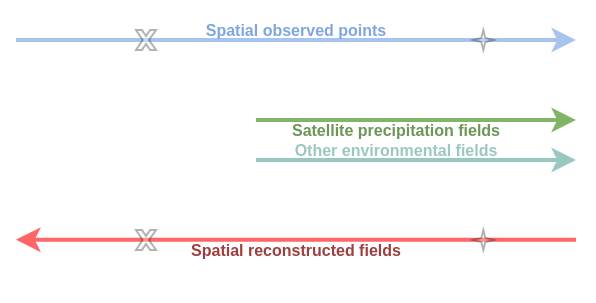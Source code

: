 <mxfile version="24.2.2" type="github">
  <diagram name="Page-1" id="4IdwQHLyeH34mbb2Q6S3">
    <mxGraphModel dx="478" dy="268" grid="1" gridSize="10" guides="1" tooltips="1" connect="1" arrows="1" fold="1" page="1" pageScale="1" pageWidth="850" pageHeight="1100" math="0" shadow="0">
      <root>
        <mxCell id="0" />
        <mxCell id="1" parent="0" />
        <mxCell id="3dpT5LcztG0tZHHumZSf-3" value="" style="endArrow=classic;html=1;rounded=0;strokeWidth=2;strokeColor=#A9C4EB;" edge="1" parent="1">
          <mxGeometry width="50" height="50" relative="1" as="geometry">
            <mxPoint x="240" y="360" as="sourcePoint" />
            <mxPoint x="520" y="360" as="targetPoint" />
          </mxGeometry>
        </mxCell>
        <mxCell id="3dpT5LcztG0tZHHumZSf-13" value="&lt;p style=&quot;line-height: 100%;&quot;&gt;&lt;br&gt;&lt;/p&gt;" style="edgeLabel;html=1;align=center;verticalAlign=middle;resizable=0;points=[];" vertex="1" connectable="0" parent="3dpT5LcztG0tZHHumZSf-3">
          <mxGeometry x="-0.061" y="-1" relative="1" as="geometry">
            <mxPoint x="79" y="-5" as="offset" />
          </mxGeometry>
        </mxCell>
        <mxCell id="3dpT5LcztG0tZHHumZSf-5" value="" style="endArrow=classic;html=1;rounded=0;strokeWidth=2;strokeColor=#82b366;fillColor=#d5e8d4;" edge="1" parent="1">
          <mxGeometry width="50" height="50" relative="1" as="geometry">
            <mxPoint x="360" y="400" as="sourcePoint" />
            <mxPoint x="520" y="400" as="targetPoint" />
          </mxGeometry>
        </mxCell>
        <mxCell id="3dpT5LcztG0tZHHumZSf-16" value="&lt;b style=&quot;forced-color-adjust: none; color: rgb(158, 63, 63); font-family: Helvetica; font-size: 8px; font-style: normal; font-variant-ligatures: normal; font-variant-caps: normal; letter-spacing: normal; orphans: 2; text-indent: 0px; text-transform: none; widows: 2; word-spacing: 0px; -webkit-text-stroke-width: 0px; white-space: nowrap; text-decoration-thickness: initial; text-decoration-style: initial; text-decoration-color: initial;&quot;&gt;Spatial reconstructed fields&lt;/b&gt;" style="text;whiteSpace=wrap;html=1;align=center;" vertex="1" parent="1">
          <mxGeometry x="310" y="450" width="140" height="40" as="geometry" />
        </mxCell>
        <mxCell id="3dpT5LcztG0tZHHumZSf-19" value="&lt;b style=&quot;forced-color-adjust: none; color: rgb(126, 166, 224); font-family: Helvetica; font-style: normal; font-variant-ligatures: normal; font-variant-caps: normal; letter-spacing: normal; orphans: 2; text-indent: 0px; text-transform: none; widows: 2; word-spacing: 0px; -webkit-text-stroke-width: 0px; white-space: nowrap; text-decoration-thickness: initial; text-decoration-style: initial; text-decoration-color: initial; font-size: 8px;&quot;&gt;Spatial observed points&lt;/b&gt;" style="text;whiteSpace=wrap;html=1;align=center;" vertex="1" parent="1">
          <mxGeometry x="320" y="340" width="120" height="40" as="geometry" />
        </mxCell>
        <mxCell id="3dpT5LcztG0tZHHumZSf-22" value="&lt;b style=&quot;forced-color-adjust: none; color: rgb(109, 150, 86); font-family: Helvetica; font-style: normal; font-variant-ligatures: normal; font-variant-caps: normal; letter-spacing: normal; orphans: 2; text-indent: 0px; text-transform: none; widows: 2; word-spacing: 0px; -webkit-text-stroke-width: 0px; white-space: nowrap; text-decoration-thickness: initial; text-decoration-style: initial; text-decoration-color: initial; font-size: 8px;&quot;&gt;Satellite precipitation fields&lt;/b&gt;" style="text;whiteSpace=wrap;html=1;align=center;" vertex="1" parent="1">
          <mxGeometry x="360" y="390" width="140" height="40" as="geometry" />
        </mxCell>
        <mxCell id="3dpT5LcztG0tZHHumZSf-23" value="" style="endArrow=classic;html=1;rounded=0;strokeWidth=2;strokeColor=#9AC7BF;fillColor=#d5e8d4;" edge="1" parent="1">
          <mxGeometry width="50" height="50" relative="1" as="geometry">
            <mxPoint x="360" y="420" as="sourcePoint" />
            <mxPoint x="520" y="420" as="targetPoint" />
          </mxGeometry>
        </mxCell>
        <mxCell id="3dpT5LcztG0tZHHumZSf-24" value="&lt;b style=&quot;forced-color-adjust: none; font-family: Helvetica; font-style: normal; font-variant-ligatures: normal; font-variant-caps: normal; letter-spacing: normal; orphans: 2; text-indent: 0px; text-transform: none; widows: 2; word-spacing: 0px; -webkit-text-stroke-width: 0px; white-space: nowrap; text-decoration-thickness: initial; text-decoration-style: initial; text-decoration-color: initial; font-size: 8px;&quot;&gt;&lt;font color=&quot;#9ac7bf&quot;&gt;Other environmental fields&lt;/font&gt;&lt;/b&gt;" style="text;whiteSpace=wrap;html=1;align=center;" vertex="1" parent="1">
          <mxGeometry x="360" y="400" width="140" height="40" as="geometry" />
        </mxCell>
        <mxCell id="3dpT5LcztG0tZHHumZSf-36" value="" style="verticalLabelPosition=bottom;verticalAlign=top;html=1;shape=mxgraph.basic.x;opacity=30;" vertex="1" parent="1">
          <mxGeometry x="300" y="355" width="10" height="10" as="geometry" />
        </mxCell>
        <mxCell id="3dpT5LcztG0tZHHumZSf-39" value="" style="verticalLabelPosition=bottom;verticalAlign=top;html=1;shape=mxgraph.basic.4_point_star_2;dx=0.8;opacity=30;" vertex="1" parent="1">
          <mxGeometry x="468.67" y="355" width="10" height="10" as="geometry" />
        </mxCell>
        <mxCell id="3dpT5LcztG0tZHHumZSf-50" value="" style="endArrow=classic;html=1;rounded=0;strokeWidth=2;strokeColor=#FF6666;" edge="1" parent="1">
          <mxGeometry width="50" height="50" relative="1" as="geometry">
            <mxPoint x="520" y="459.83" as="sourcePoint" />
            <mxPoint x="240" y="459.83" as="targetPoint" />
          </mxGeometry>
        </mxCell>
        <mxCell id="3dpT5LcztG0tZHHumZSf-51" value="&lt;p style=&quot;line-height: 100%;&quot;&gt;&lt;br&gt;&lt;/p&gt;" style="edgeLabel;html=1;align=center;verticalAlign=middle;resizable=0;points=[];" vertex="1" connectable="0" parent="3dpT5LcztG0tZHHumZSf-50">
          <mxGeometry x="-0.061" y="-1" relative="1" as="geometry">
            <mxPoint x="139" y="-5" as="offset" />
          </mxGeometry>
        </mxCell>
        <mxCell id="3dpT5LcztG0tZHHumZSf-49" value="" style="verticalLabelPosition=bottom;verticalAlign=top;html=1;shape=mxgraph.basic.4_point_star_2;dx=0.8;opacity=30;" vertex="1" parent="1">
          <mxGeometry x="468.67" y="455" width="10" height="10" as="geometry" />
        </mxCell>
        <mxCell id="3dpT5LcztG0tZHHumZSf-52" value="" style="verticalLabelPosition=bottom;verticalAlign=top;html=1;shape=mxgraph.basic.x;opacity=30;" vertex="1" parent="1">
          <mxGeometry x="300" y="455" width="10" height="10" as="geometry" />
        </mxCell>
      </root>
    </mxGraphModel>
  </diagram>
</mxfile>
